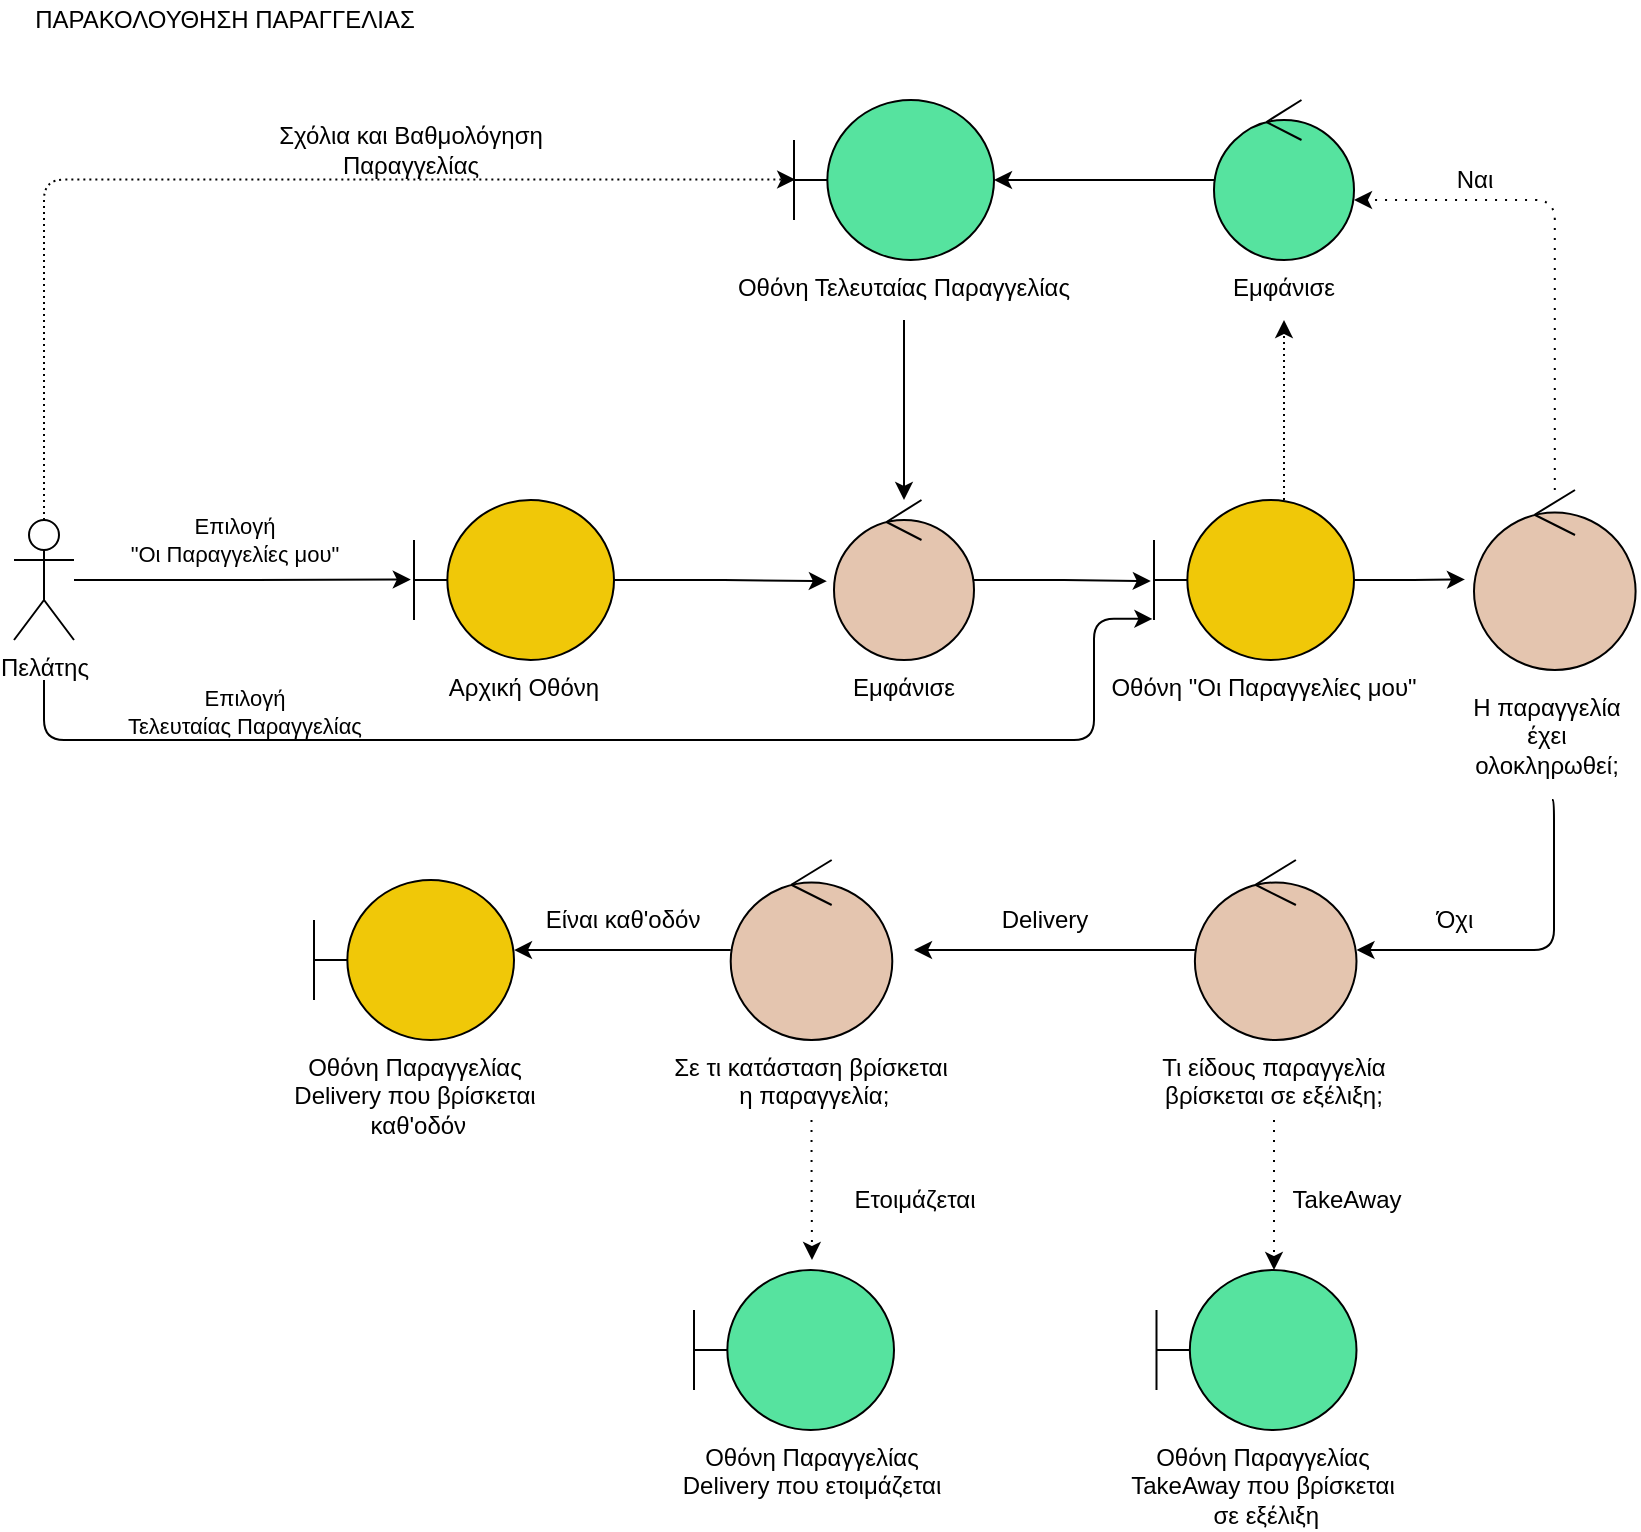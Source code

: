 <mxfile version="18.0.5" type="device"><diagram id="spNBmt7nGGu42IxAUGbJ" name="Page-1"><mxGraphModel dx="1597" dy="891" grid="1" gridSize="10" guides="1" tooltips="1" connect="1" arrows="1" fold="1" page="1" pageScale="1" pageWidth="827" pageHeight="1169" math="0" shadow="0"><root><mxCell id="0"/><mxCell id="1" parent="0"/><mxCell id="uOco908UkRIUvQfXBGwi-32" style="rounded=0;orthogonalLoop=1;jettySize=auto;html=1;entryX=-0.016;entryY=0.497;entryDx=0;entryDy=0;entryPerimeter=0;elbow=vertical;edgeStyle=orthogonalEdgeStyle;" parent="1" source="uOco908UkRIUvQfXBGwi-34" target="uOco908UkRIUvQfXBGwi-36" edge="1"><mxGeometry relative="1" as="geometry"/></mxCell><mxCell id="uOco908UkRIUvQfXBGwi-33" value="Επιλογή &lt;br&gt;&quot;Οι Παραγγελίες μου&quot;" style="edgeLabel;html=1;align=center;verticalAlign=middle;resizable=0;points=[];labelBackgroundColor=none;" parent="uOco908UkRIUvQfXBGwi-32" vertex="1" connectable="0"><mxGeometry x="-0.346" y="1" relative="1" as="geometry"><mxPoint x="25" y="-19" as="offset"/></mxGeometry></mxCell><mxCell id="-7l5TNBYnruIjCDC7jUo-1" style="rounded=1;orthogonalLoop=1;jettySize=auto;html=1;entryX=0.006;entryY=0.497;entryDx=0;entryDy=0;entryPerimeter=0;fontColor=#000000;endArrow=classic;endFill=1;strokeColor=#000000;fillColor=#a20025;exitX=0.5;exitY=0;exitDx=0;exitDy=0;exitPerimeter=0;elbow=vertical;edgeStyle=orthogonalEdgeStyle;dashed=1;dashPattern=1 2;" parent="1" source="uOco908UkRIUvQfXBGwi-34" target="uOco908UkRIUvQfXBGwi-52" edge="1"><mxGeometry relative="1" as="geometry"/></mxCell><mxCell id="czow1Pg8Ai8CJ6GA_n7Y-1" style="edgeStyle=orthogonalEdgeStyle;rounded=1;orthogonalLoop=1;jettySize=auto;html=1;entryX=-0.008;entryY=0.743;entryDx=0;entryDy=0;entryPerimeter=0;" edge="1" parent="1" target="uOco908UkRIUvQfXBGwi-43"><mxGeometry relative="1" as="geometry"><mxPoint x="26" y="360" as="sourcePoint"/><Array as="points"><mxPoint x="26" y="390"/><mxPoint x="551" y="390"/><mxPoint x="551" y="330"/></Array></mxGeometry></mxCell><mxCell id="uOco908UkRIUvQfXBGwi-34" value="Πελάτης" style="shape=umlActor;verticalLabelPosition=bottom;verticalAlign=top;html=1;" parent="1" vertex="1"><mxGeometry x="11" y="280" width="30" height="60" as="geometry"/></mxCell><mxCell id="uOco908UkRIUvQfXBGwi-35" style="rounded=0;orthogonalLoop=1;jettySize=auto;html=1;entryX=-0.051;entryY=0.507;entryDx=0;entryDy=0;entryPerimeter=0;elbow=vertical;edgeStyle=orthogonalEdgeStyle;" parent="1" source="uOco908UkRIUvQfXBGwi-36" target="uOco908UkRIUvQfXBGwi-38" edge="1"><mxGeometry relative="1" as="geometry"/></mxCell><mxCell id="uOco908UkRIUvQfXBGwi-36" value="" style="shape=umlBoundary;whiteSpace=wrap;html=1;fillColor=#F0C808;strokeColor=#000000;" parent="1" vertex="1"><mxGeometry x="211" y="270" width="100" height="80" as="geometry"/></mxCell><mxCell id="uOco908UkRIUvQfXBGwi-37" style="rounded=0;orthogonalLoop=1;jettySize=auto;html=1;entryX=-0.016;entryY=0.507;entryDx=0;entryDy=0;entryPerimeter=0;elbow=vertical;edgeStyle=orthogonalEdgeStyle;" parent="1" source="uOco908UkRIUvQfXBGwi-38" target="uOco908UkRIUvQfXBGwi-43" edge="1"><mxGeometry relative="1" as="geometry"/></mxCell><mxCell id="uOco908UkRIUvQfXBGwi-38" value="" style="ellipse;shape=umlControl;whiteSpace=wrap;html=1;fillColor=#E4C5AF;" parent="1" vertex="1"><mxGeometry x="421" y="270" width="70" height="80" as="geometry"/></mxCell><mxCell id="uOco908UkRIUvQfXBGwi-40" style="rounded=0;orthogonalLoop=1;jettySize=auto;html=1;entryX=0.5;entryY=1;entryDx=0;entryDy=0;fillColor=#a20025;strokeColor=#000000;elbow=vertical;edgeStyle=orthogonalEdgeStyle;dashed=1;dashPattern=1 2;" parent="1" source="uOco908UkRIUvQfXBGwi-43" target="yPSdzhsSJQOhs1ErMhco-2" edge="1"><mxGeometry relative="1" as="geometry"><Array as="points"><mxPoint x="646" y="270"/><mxPoint x="646" y="270"/></Array></mxGeometry></mxCell><mxCell id="-7l5TNBYnruIjCDC7jUo-4" style="rounded=1;orthogonalLoop=1;jettySize=auto;html=1;fontColor=#000000;endArrow=classic;endFill=1;elbow=vertical;edgeStyle=orthogonalEdgeStyle;" parent="1" target="uOco908UkRIUvQfXBGwi-45" edge="1"><mxGeometry relative="1" as="geometry"><Array as="points"><mxPoint x="781" y="495"/></Array><mxPoint x="780" y="420" as="sourcePoint"/></mxGeometry></mxCell><mxCell id="czow1Pg8Ai8CJ6GA_n7Y-5" style="edgeStyle=orthogonalEdgeStyle;rounded=1;orthogonalLoop=1;jettySize=auto;html=1;entryX=-0.056;entryY=0.497;entryDx=0;entryDy=0;entryPerimeter=0;" edge="1" parent="1" source="uOco908UkRIUvQfXBGwi-43" target="czow1Pg8Ai8CJ6GA_n7Y-3"><mxGeometry relative="1" as="geometry"/></mxCell><mxCell id="uOco908UkRIUvQfXBGwi-43" value="" style="shape=umlBoundary;whiteSpace=wrap;html=1;fillColor=#F0C808;strokeColor=#000000;" parent="1" vertex="1"><mxGeometry x="581" y="270" width="100" height="80" as="geometry"/></mxCell><mxCell id="uOco908UkRIUvQfXBGwi-44" style="rounded=0;orthogonalLoop=1;jettySize=auto;html=1;elbow=vertical;edgeStyle=orthogonalEdgeStyle;exitX=0.5;exitY=1;exitDx=0;exitDy=0;dashed=1;dashPattern=1 4;" parent="1" source="yPSdzhsSJQOhs1ErMhco-8" target="uOco908UkRIUvQfXBGwi-47" edge="1"><mxGeometry relative="1" as="geometry"><Array as="points"><mxPoint x="641" y="580"/></Array></mxGeometry></mxCell><mxCell id="-7l5TNBYnruIjCDC7jUo-5" style="rounded=0;orthogonalLoop=1;jettySize=auto;html=1;fontColor=#000000;endArrow=classic;endFill=1;fillColor=#a20025;strokeColor=#000000;elbow=vertical;edgeStyle=orthogonalEdgeStyle;" parent="1" source="uOco908UkRIUvQfXBGwi-45" edge="1"><mxGeometry relative="1" as="geometry"><mxPoint x="461" y="495" as="targetPoint"/></mxGeometry></mxCell><mxCell id="uOco908UkRIUvQfXBGwi-45" value="" style="ellipse;shape=umlControl;whiteSpace=wrap;html=1;fillColor=#E4C5AF;" parent="1" vertex="1"><mxGeometry x="601.45" y="450" width="80.8" height="90" as="geometry"/></mxCell><mxCell id="uOco908UkRIUvQfXBGwi-47" value="" style="shape=umlBoundary;whiteSpace=wrap;html=1;fillColor=#56E39F;strokeColor=#000000;" parent="1" vertex="1"><mxGeometry x="582.25" y="655" width="100" height="80" as="geometry"/></mxCell><mxCell id="uOco908UkRIUvQfXBGwi-48" style="rounded=0;orthogonalLoop=1;jettySize=auto;html=1;fillColor=#a20025;strokeColor=#000000;elbow=vertical;edgeStyle=orthogonalEdgeStyle;" parent="1" source="uOco908UkRIUvQfXBGwi-49" target="uOco908UkRIUvQfXBGwi-52" edge="1"><mxGeometry relative="1" as="geometry"/></mxCell><mxCell id="uOco908UkRIUvQfXBGwi-49" value="" style="ellipse;shape=umlControl;whiteSpace=wrap;html=1;fillColor=#56E39F;fontColor=#ffffff;strokeColor=#000000;" parent="1" vertex="1"><mxGeometry x="611" y="70" width="70" height="80" as="geometry"/></mxCell><mxCell id="uOco908UkRIUvQfXBGwi-51" style="rounded=0;orthogonalLoop=1;jettySize=auto;html=1;startArrow=none;elbow=vertical;edgeStyle=orthogonalEdgeStyle;exitX=0.5;exitY=1;exitDx=0;exitDy=0;" parent="1" source="yPSdzhsSJQOhs1ErMhco-1" edge="1"><mxGeometry relative="1" as="geometry"><mxPoint x="471" y="160" as="sourcePoint"/><mxPoint x="456" y="270" as="targetPoint"/><Array as="points"/></mxGeometry></mxCell><mxCell id="uOco908UkRIUvQfXBGwi-52" value="" style="shape=umlBoundary;whiteSpace=wrap;html=1;fillColor=#56E39F;fontColor=#ffffff;strokeColor=#000000;" parent="1" vertex="1"><mxGeometry x="401" y="70" width="100" height="80" as="geometry"/></mxCell><mxCell id="uOco908UkRIUvQfXBGwi-59" value="ΠΑΡΑΚΟΛΟΥΘΗΣΗ ΠΑΡΑΓΓΕΛΙΑΣ" style="text;html=1;align=center;verticalAlign=middle;resizable=0;points=[];autosize=1;strokeColor=none;fillColor=none;" parent="1" vertex="1"><mxGeometry x="11" y="20" width="210" height="20" as="geometry"/></mxCell><mxCell id="-7l5TNBYnruIjCDC7jUo-2" value="Σχόλια και Βαθμολόγηση&lt;br&gt;Παραγγελίας" style="text;html=1;align=center;verticalAlign=middle;resizable=0;points=[];autosize=1;strokeColor=none;fillColor=none;fontColor=#000000;" parent="1" vertex="1"><mxGeometry x="133.5" y="80" width="150" height="30" as="geometry"/></mxCell><mxCell id="-7l5TNBYnruIjCDC7jUo-3" value="TakeAway" style="text;html=1;align=center;verticalAlign=middle;resizable=0;points=[];autosize=1;strokeColor=none;fillColor=none;fontColor=#000000;" parent="1" vertex="1"><mxGeometry x="642.25" y="610" width="70" height="20" as="geometry"/></mxCell><mxCell id="-7l5TNBYnruIjCDC7jUo-9" style="rounded=0;orthogonalLoop=1;jettySize=auto;html=1;fontColor=#000000;endArrow=classic;endFill=1;strokeColor=#000000;elbow=vertical;edgeStyle=orthogonalEdgeStyle;exitX=0.5;exitY=1;exitDx=0;exitDy=0;dashed=1;dashPattern=1 4;" parent="1" source="yPSdzhsSJQOhs1ErMhco-7" edge="1"><mxGeometry relative="1" as="geometry"><mxPoint x="410" y="650" as="targetPoint"/><Array as="points"><mxPoint x="410" y="610"/><mxPoint x="410" y="610"/></Array></mxGeometry></mxCell><mxCell id="-7l5TNBYnruIjCDC7jUo-12" style="rounded=0;orthogonalLoop=1;jettySize=auto;html=1;entryX=1;entryY=0.438;entryDx=0;entryDy=0;entryPerimeter=0;fontColor=#000000;endArrow=classic;endFill=1;strokeColor=#000000;fillColor=#a20025;elbow=vertical;edgeStyle=orthogonalEdgeStyle;" parent="1" source="-7l5TNBYnruIjCDC7jUo-6" target="-7l5TNBYnruIjCDC7jUo-11" edge="1"><mxGeometry relative="1" as="geometry"/></mxCell><mxCell id="-7l5TNBYnruIjCDC7jUo-6" value="" style="ellipse;shape=umlControl;whiteSpace=wrap;html=1;fillColor=#E4C5AF;" parent="1" vertex="1"><mxGeometry x="369.35" y="450" width="80.8" height="90" as="geometry"/></mxCell><mxCell id="-7l5TNBYnruIjCDC7jUo-7" value="Delivery" style="text;html=1;align=center;verticalAlign=middle;resizable=0;points=[];autosize=1;strokeColor=none;fillColor=none;fontColor=#000000;" parent="1" vertex="1"><mxGeometry x="496" y="470" width="60" height="20" as="geometry"/></mxCell><mxCell id="-7l5TNBYnruIjCDC7jUo-8" value="" style="shape=umlBoundary;whiteSpace=wrap;html=1;fillColor=#56E39F;strokeColor=#000000;" parent="1" vertex="1"><mxGeometry x="351" y="655" width="100" height="80" as="geometry"/></mxCell><mxCell id="-7l5TNBYnruIjCDC7jUo-10" value="Ετοιμάζεται" style="text;html=1;align=center;verticalAlign=middle;resizable=0;points=[];autosize=1;strokeColor=none;fillColor=none;fontColor=#000000;" parent="1" vertex="1"><mxGeometry x="421" y="610" width="80" height="20" as="geometry"/></mxCell><mxCell id="-7l5TNBYnruIjCDC7jUo-11" value="" style="shape=umlBoundary;whiteSpace=wrap;html=1;fillColor=#F0C808;fontColor=#ffffff;strokeColor=#000000;" parent="1" vertex="1"><mxGeometry x="161" y="460" width="100" height="80" as="geometry"/></mxCell><mxCell id="-7l5TNBYnruIjCDC7jUo-13" value="Είναι καθ'οδόν" style="text;html=1;align=center;verticalAlign=middle;resizable=0;points=[];autosize=1;strokeColor=none;fillColor=none;fontColor=#000000;" parent="1" vertex="1"><mxGeometry x="269.75" y="470" width="90" height="20" as="geometry"/></mxCell><mxCell id="yPSdzhsSJQOhs1ErMhco-1" value="&lt;meta charset=&quot;utf-8&quot;&gt;&lt;span style=&quot;font-family: helvetica; font-size: 12px; font-style: normal; font-weight: 400; letter-spacing: normal; text-indent: 0px; text-transform: none; word-spacing: 0px; display: inline; float: none;&quot;&gt;Οθόνη Τελευταίας Παραγγελίας&lt;/span&gt;" style="text;whiteSpace=wrap;html=1;align=center;fontColor=default;labelBackgroundColor=none;" parent="1" vertex="1"><mxGeometry x="351" y="150" width="210" height="30" as="geometry"/></mxCell><mxCell id="yPSdzhsSJQOhs1ErMhco-2" value="&lt;meta charset=&quot;utf-8&quot;&gt;&lt;span style=&quot;font-family: helvetica; font-size: 12px; font-style: normal; font-weight: 400; letter-spacing: normal; text-indent: 0px; text-transform: none; word-spacing: 0px; display: inline; float: none;&quot;&gt;Εμφάνισε&lt;/span&gt;" style="text;whiteSpace=wrap;html=1;align=center;fontColor=default;labelBackgroundColor=none;" parent="1" vertex="1"><mxGeometry x="606" y="150" width="80" height="30" as="geometry"/></mxCell><mxCell id="yPSdzhsSJQOhs1ErMhco-3" value="&lt;meta charset=&quot;utf-8&quot;&gt;&lt;span style=&quot;font-family: helvetica; font-size: 12px; font-style: normal; font-weight: 400; letter-spacing: normal; text-indent: 0px; text-transform: none; word-spacing: 0px; display: inline; float: none;&quot;&gt;Αρχική Οθόνη&lt;/span&gt;" style="text;whiteSpace=wrap;html=1;align=center;fontColor=default;labelBackgroundColor=none;" parent="1" vertex="1"><mxGeometry x="211" y="350" width="110" height="30" as="geometry"/></mxCell><mxCell id="yPSdzhsSJQOhs1ErMhco-4" value="&lt;meta charset=&quot;utf-8&quot;&gt;&lt;span style=&quot;font-family: helvetica; font-size: 12px; font-style: normal; font-weight: 400; letter-spacing: normal; text-indent: 0px; text-transform: none; word-spacing: 0px; display: inline; float: none;&quot;&gt;Εμφάνισε&lt;/span&gt;" style="text;whiteSpace=wrap;html=1;align=center;fontColor=default;labelBackgroundColor=none;" parent="1" vertex="1"><mxGeometry x="416" y="350" width="80" height="30" as="geometry"/></mxCell><mxCell id="yPSdzhsSJQOhs1ErMhco-5" value="&lt;meta charset=&quot;utf-8&quot;&gt;&lt;span style=&quot;font-family: helvetica; font-size: 12px; font-style: normal; font-weight: 400; letter-spacing: normal; text-indent: 0px; text-transform: none; word-spacing: 0px; display: inline; float: none;&quot;&gt;Οθόνη &quot;Οι Παραγγελίες μου&quot;&lt;/span&gt;" style="text;whiteSpace=wrap;html=1;align=center;fontColor=default;labelBackgroundColor=none;" parent="1" vertex="1"><mxGeometry x="540.75" y="350" width="190" height="30" as="geometry"/></mxCell><mxCell id="yPSdzhsSJQOhs1ErMhco-6" value="&lt;span style=&quot;font-family: helvetica; font-size: 12px; font-style: normal; font-weight: 400; letter-spacing: normal; text-indent: 0px; text-transform: none; word-spacing: 0px; display: inline; float: none;&quot;&gt;Οθόνη Παραγγελίας&lt;/span&gt;&lt;br style=&quot;font-family: helvetica; font-size: 12px; font-style: normal; font-weight: 400; letter-spacing: normal; text-indent: 0px; text-transform: none; word-spacing: 0px;&quot;&gt;&lt;span style=&quot;font-family: helvetica; font-size: 12px; font-style: normal; font-weight: 400; letter-spacing: normal; text-indent: 0px; text-transform: none; word-spacing: 0px; display: inline; float: none;&quot;&gt;Delivery που βρίσκεται&lt;br&gt;&amp;nbsp;καθ'οδόν&lt;/span&gt;" style="text;whiteSpace=wrap;html=1;align=center;fontColor=default;labelBackgroundColor=none;" parent="1" vertex="1"><mxGeometry x="138.5" y="540" width="145" height="40" as="geometry"/></mxCell><mxCell id="yPSdzhsSJQOhs1ErMhco-7" value="&lt;span style=&quot;font-family: helvetica; font-size: 12px; font-style: normal; font-weight: 400; letter-spacing: normal; text-indent: 0px; text-transform: none; word-spacing: 0px; display: inline; float: none;&quot;&gt;Σε τι κατάσταση βρίσκεται&lt;br&gt;&amp;nbsp;η παραγγελία;&lt;/span&gt;" style="text;whiteSpace=wrap;html=1;align=center;fontColor=default;labelBackgroundColor=none;" parent="1" vertex="1"><mxGeometry x="324.13" y="540" width="171.25" height="40" as="geometry"/></mxCell><mxCell id="yPSdzhsSJQOhs1ErMhco-8" value="&lt;span style=&quot;font-family: helvetica; font-size: 12px; font-style: normal; font-weight: 400; letter-spacing: normal; text-indent: 0px; text-transform: none; word-spacing: 0px; display: inline; float: none;&quot;&gt;Τι είδους παραγγελία &lt;br&gt;βρίσκεται σε εξέλιξη;&lt;/span&gt;" style="text;whiteSpace=wrap;html=1;align=center;fontColor=default;labelBackgroundColor=none;" parent="1" vertex="1"><mxGeometry x="561" y="540" width="160" height="40" as="geometry"/></mxCell><mxCell id="yPSdzhsSJQOhs1ErMhco-9" value="&lt;meta charset=&quot;utf-8&quot;&gt;&lt;span style=&quot;color: rgb(0, 0, 0); font-family: helvetica; font-size: 12px; font-style: normal; font-weight: 400; letter-spacing: normal; text-indent: 0px; text-transform: none; word-spacing: 0px; display: inline; float: none;&quot;&gt;Οθόνη Παραγγελίας&lt;/span&gt;&lt;br style=&quot;color: rgb(0, 0, 0); font-family: helvetica; font-size: 12px; font-style: normal; font-weight: 400; letter-spacing: normal; text-indent: 0px; text-transform: none; word-spacing: 0px;&quot;&gt;&lt;span style=&quot;color: rgb(0, 0, 0); font-family: helvetica; font-size: 12px; font-style: normal; font-weight: 400; letter-spacing: normal; text-indent: 0px; text-transform: none; word-spacing: 0px; display: inline; float: none;&quot;&gt;Delivery που ετοιμάζεται&lt;/span&gt;" style="text;whiteSpace=wrap;html=1;fontColor=default;align=center;labelBackgroundColor=none;" parent="1" vertex="1"><mxGeometry x="329.75" y="735" width="160" height="40" as="geometry"/></mxCell><mxCell id="yPSdzhsSJQOhs1ErMhco-10" value="&lt;span style=&quot;color: rgb(0, 0, 0); font-family: helvetica; font-size: 12px; font-style: normal; font-weight: 400; letter-spacing: normal; text-indent: 0px; text-transform: none; word-spacing: 0px; display: inline; float: none;&quot;&gt;Οθόνη Παραγγελίας&lt;/span&gt;&lt;br style=&quot;color: rgb(0, 0, 0); font-family: helvetica; font-size: 12px; font-style: normal; font-weight: 400; letter-spacing: normal; text-indent: 0px; text-transform: none; word-spacing: 0px;&quot;&gt;&lt;span style=&quot;color: rgb(0, 0, 0); font-family: helvetica; font-size: 12px; font-style: normal; font-weight: 400; letter-spacing: normal; text-indent: 0px; text-transform: none; word-spacing: 0px; display: inline; float: none;&quot;&gt;TakeAway που βρίσκεται&lt;br&gt;&amp;nbsp;σε εξέλιξη&lt;/span&gt;" style="text;whiteSpace=wrap;html=1;fontColor=default;align=center;labelBackgroundColor=none;" parent="1" vertex="1"><mxGeometry x="544.25" y="735" width="183" height="40" as="geometry"/></mxCell><mxCell id="czow1Pg8Ai8CJ6GA_n7Y-2" value="Επιλογή &lt;br&gt;Τελευταίας Παραγγελίας" style="edgeLabel;html=1;align=center;verticalAlign=middle;resizable=0;points=[];labelBackgroundColor=none;" vertex="1" connectable="0" parent="1"><mxGeometry x="133.5" y="390" as="geometry"><mxPoint x="-8" y="-14" as="offset"/></mxGeometry></mxCell><mxCell id="czow1Pg8Ai8CJ6GA_n7Y-6" style="edgeStyle=orthogonalEdgeStyle;rounded=1;orthogonalLoop=1;jettySize=auto;html=1;entryX=1;entryY=0.625;entryDx=0;entryDy=0;entryPerimeter=0;dashed=1;dashPattern=1 4;" edge="1" parent="1" source="czow1Pg8Ai8CJ6GA_n7Y-3" target="uOco908UkRIUvQfXBGwi-49"><mxGeometry relative="1" as="geometry"><Array as="points"><mxPoint x="781" y="120"/></Array></mxGeometry></mxCell><mxCell id="czow1Pg8Ai8CJ6GA_n7Y-3" value="" style="ellipse;shape=umlControl;whiteSpace=wrap;html=1;fillColor=#E4C5AF;" vertex="1" parent="1"><mxGeometry x="741" y="265" width="80.8" height="90" as="geometry"/></mxCell><mxCell id="czow1Pg8Ai8CJ6GA_n7Y-4" value="&lt;font face=&quot;helvetica&quot;&gt;Η παραγγελία έχει &lt;br&gt;ολοκληρωθεί;&lt;/font&gt;" style="text;whiteSpace=wrap;html=1;align=center;fontColor=default;labelBackgroundColor=none;" vertex="1" parent="1"><mxGeometry x="730.75" y="360" width="92.75" height="30" as="geometry"/></mxCell><mxCell id="czow1Pg8Ai8CJ6GA_n7Y-7" value="Όχι" style="text;html=1;align=center;verticalAlign=middle;resizable=0;points=[];autosize=1;strokeColor=none;fillColor=none;" vertex="1" parent="1"><mxGeometry x="716" y="470" width="30" height="20" as="geometry"/></mxCell><mxCell id="czow1Pg8Ai8CJ6GA_n7Y-8" value="Ναι" style="text;html=1;align=center;verticalAlign=middle;resizable=0;points=[];autosize=1;strokeColor=none;fillColor=none;" vertex="1" parent="1"><mxGeometry x="726" y="100" width="30" height="20" as="geometry"/></mxCell></root></mxGraphModel></diagram></mxfile>